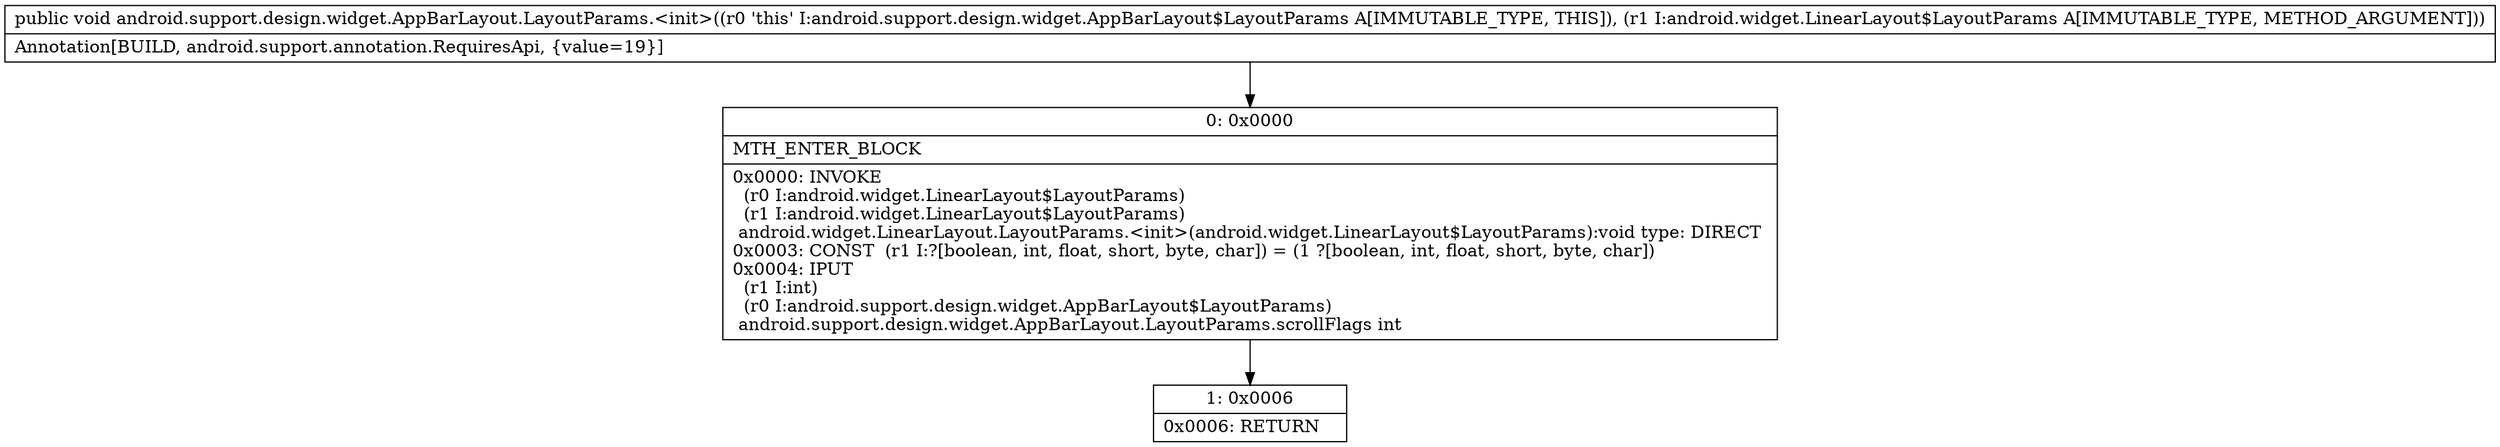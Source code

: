 digraph "CFG forandroid.support.design.widget.AppBarLayout.LayoutParams.\<init\>(Landroid\/widget\/LinearLayout$LayoutParams;)V" {
Node_0 [shape=record,label="{0\:\ 0x0000|MTH_ENTER_BLOCK\l|0x0000: INVOKE  \l  (r0 I:android.widget.LinearLayout$LayoutParams)\l  (r1 I:android.widget.LinearLayout$LayoutParams)\l android.widget.LinearLayout.LayoutParams.\<init\>(android.widget.LinearLayout$LayoutParams):void type: DIRECT \l0x0003: CONST  (r1 I:?[boolean, int, float, short, byte, char]) = (1 ?[boolean, int, float, short, byte, char]) \l0x0004: IPUT  \l  (r1 I:int)\l  (r0 I:android.support.design.widget.AppBarLayout$LayoutParams)\l android.support.design.widget.AppBarLayout.LayoutParams.scrollFlags int \l}"];
Node_1 [shape=record,label="{1\:\ 0x0006|0x0006: RETURN   \l}"];
MethodNode[shape=record,label="{public void android.support.design.widget.AppBarLayout.LayoutParams.\<init\>((r0 'this' I:android.support.design.widget.AppBarLayout$LayoutParams A[IMMUTABLE_TYPE, THIS]), (r1 I:android.widget.LinearLayout$LayoutParams A[IMMUTABLE_TYPE, METHOD_ARGUMENT]))  | Annotation[BUILD, android.support.annotation.RequiresApi, \{value=19\}]\l}"];
MethodNode -> Node_0;
Node_0 -> Node_1;
}

